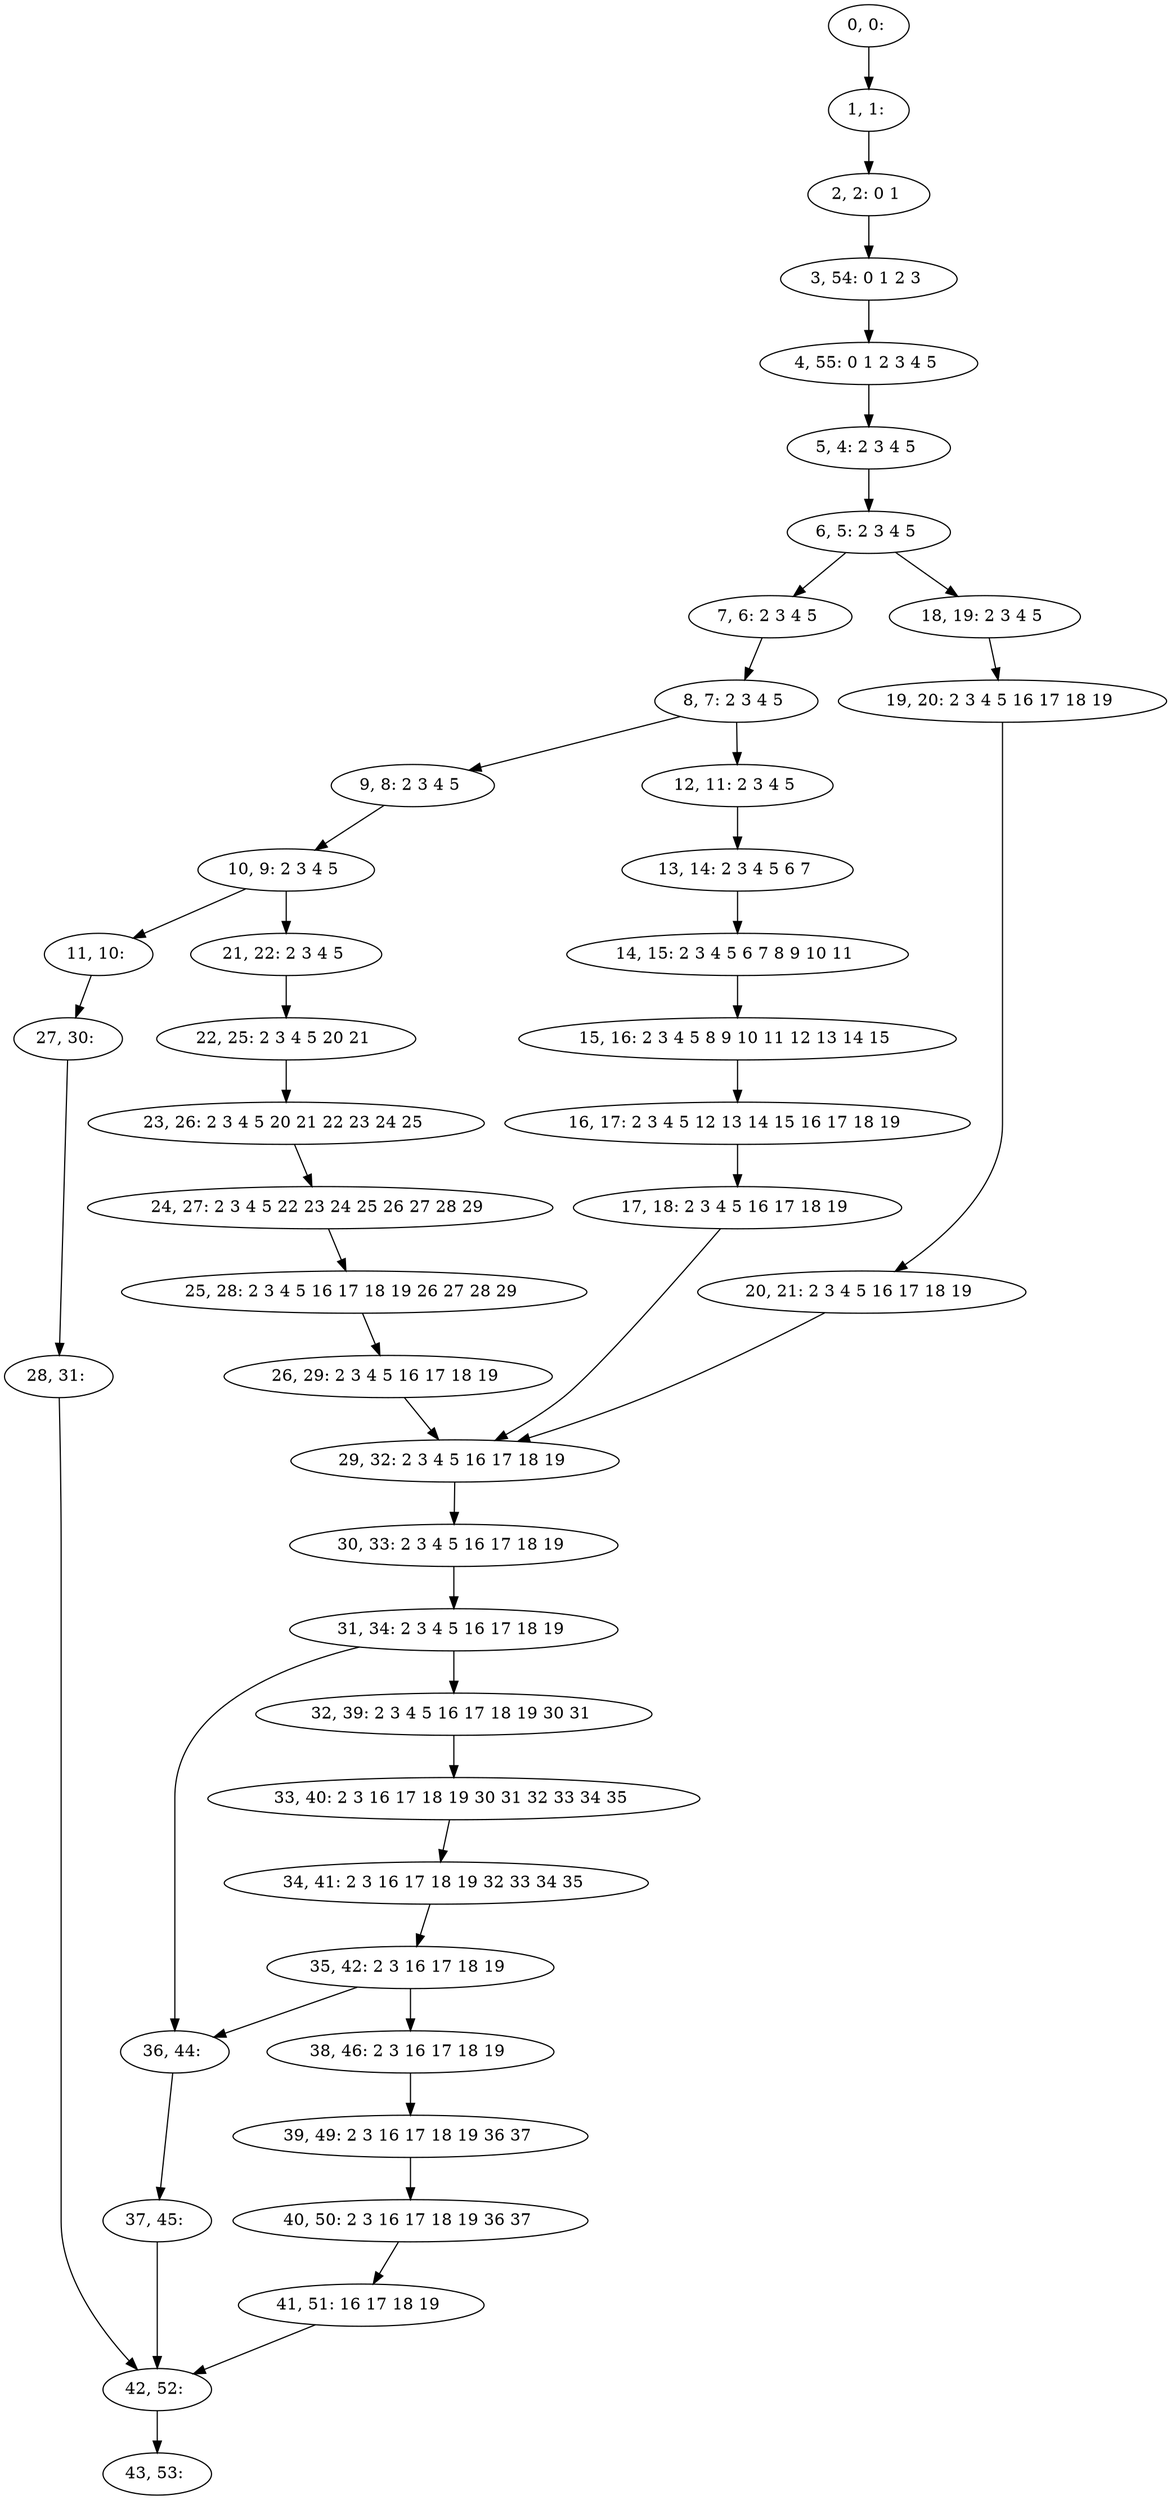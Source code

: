 digraph G {
0[label="0, 0: "];
1[label="1, 1: "];
2[label="2, 2: 0 1 "];
3[label="3, 54: 0 1 2 3 "];
4[label="4, 55: 0 1 2 3 4 5 "];
5[label="5, 4: 2 3 4 5 "];
6[label="6, 5: 2 3 4 5 "];
7[label="7, 6: 2 3 4 5 "];
8[label="8, 7: 2 3 4 5 "];
9[label="9, 8: 2 3 4 5 "];
10[label="10, 9: 2 3 4 5 "];
11[label="11, 10: "];
12[label="12, 11: 2 3 4 5 "];
13[label="13, 14: 2 3 4 5 6 7 "];
14[label="14, 15: 2 3 4 5 6 7 8 9 10 11 "];
15[label="15, 16: 2 3 4 5 8 9 10 11 12 13 14 15 "];
16[label="16, 17: 2 3 4 5 12 13 14 15 16 17 18 19 "];
17[label="17, 18: 2 3 4 5 16 17 18 19 "];
18[label="18, 19: 2 3 4 5 "];
19[label="19, 20: 2 3 4 5 16 17 18 19 "];
20[label="20, 21: 2 3 4 5 16 17 18 19 "];
21[label="21, 22: 2 3 4 5 "];
22[label="22, 25: 2 3 4 5 20 21 "];
23[label="23, 26: 2 3 4 5 20 21 22 23 24 25 "];
24[label="24, 27: 2 3 4 5 22 23 24 25 26 27 28 29 "];
25[label="25, 28: 2 3 4 5 16 17 18 19 26 27 28 29 "];
26[label="26, 29: 2 3 4 5 16 17 18 19 "];
27[label="27, 30: "];
28[label="28, 31: "];
29[label="29, 32: 2 3 4 5 16 17 18 19 "];
30[label="30, 33: 2 3 4 5 16 17 18 19 "];
31[label="31, 34: 2 3 4 5 16 17 18 19 "];
32[label="32, 39: 2 3 4 5 16 17 18 19 30 31 "];
33[label="33, 40: 2 3 16 17 18 19 30 31 32 33 34 35 "];
34[label="34, 41: 2 3 16 17 18 19 32 33 34 35 "];
35[label="35, 42: 2 3 16 17 18 19 "];
36[label="36, 44: "];
37[label="37, 45: "];
38[label="38, 46: 2 3 16 17 18 19 "];
39[label="39, 49: 2 3 16 17 18 19 36 37 "];
40[label="40, 50: 2 3 16 17 18 19 36 37 "];
41[label="41, 51: 16 17 18 19 "];
42[label="42, 52: "];
43[label="43, 53: "];
0->1 ;
1->2 ;
2->3 ;
3->4 ;
4->5 ;
5->6 ;
6->7 ;
6->18 ;
7->8 ;
8->9 ;
8->12 ;
9->10 ;
10->11 ;
10->21 ;
11->27 ;
12->13 ;
13->14 ;
14->15 ;
15->16 ;
16->17 ;
17->29 ;
18->19 ;
19->20 ;
20->29 ;
21->22 ;
22->23 ;
23->24 ;
24->25 ;
25->26 ;
26->29 ;
27->28 ;
28->42 ;
29->30 ;
30->31 ;
31->32 ;
31->36 ;
32->33 ;
33->34 ;
34->35 ;
35->36 ;
35->38 ;
36->37 ;
37->42 ;
38->39 ;
39->40 ;
40->41 ;
41->42 ;
42->43 ;
}
